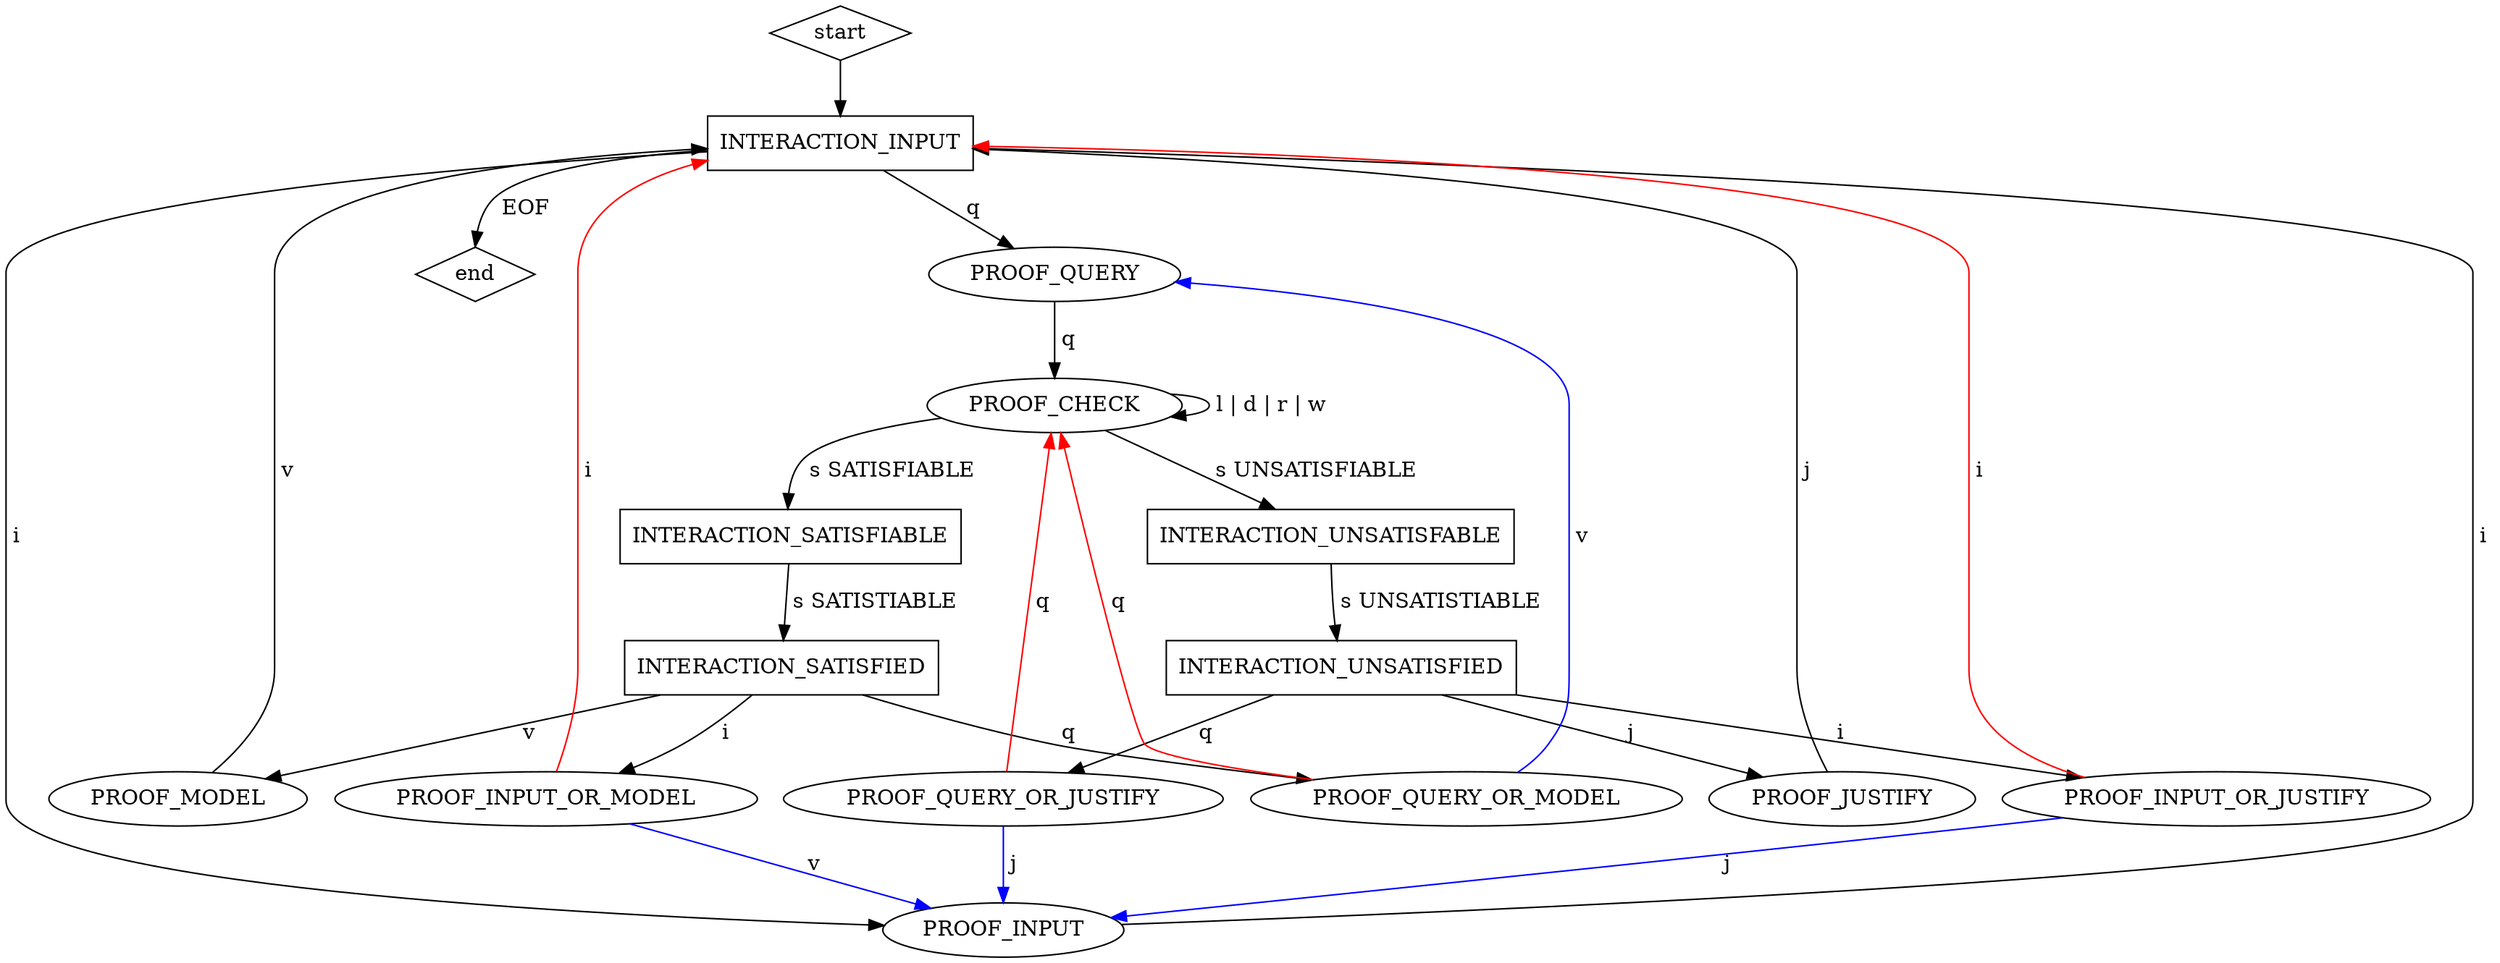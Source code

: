 digraph "idrup-check" {

  start [shape=diamond];
  start -> INTERACTION_INPUT;

  INTERACTION_INPUT [shape=box];
  INTERACTION_INPUT -> PROOF_INPUT [label=" i "];
  INTERACTION_INPUT -> PROOF_QUERY [label=" q "];
  INTERACTION_INPUT -> end [label=" EOF "];

  PROOF_INPUT -> INTERACTION_INPUT [label=" i "];

  PROOF_QUERY -> PROOF_CHECK [label=" q "];
  PROOF_CHECK -> PROOF_CHECK [label=" l | d | r | w "];
  PROOF_CHECK -> INTERACTION_SATISFIABLE [label=" s SATISFIABLE "];
  PROOF_CHECK -> INTERACTION_UNSATISFABLE [label=" s UNSATISFIABLE "];

  INTERACTION_UNSATISFABLE [shape="box"];
  INTERACTION_UNSATISFABLE -> INTERACTION_UNSATISFIED [label=" s UNSATISTIABLE "];

  INTERACTION_SATISFIABLE [shape="box"];
  INTERACTION_SATISFIABLE -> INTERACTION_SATISFIED [label=" s SATISTIABLE "];

  INTERACTION_SATISFIED [shape=box];
  INTERACTION_SATISFIED -> PROOF_MODEL [label=" v "];
  INTERACTION_SATISFIED -> PROOF_INPUT_OR_MODEL [label=" i "];
  INTERACTION_SATISFIED -> PROOF_QUERY_OR_MODEL [label=" q "];

  INTERACTION_UNSATISFIED [shape=box];
  INTERACTION_UNSATISFIED -> PROOF_JUSTIFY [label=" j "];
  INTERACTION_UNSATISFIED -> PROOF_INPUT_OR_JUSTIFY [label=" i "];
  INTERACTION_UNSATISFIED -> PROOF_QUERY_OR_JUSTIFY [label=" q "];

  PROOF_MODEL -> INTERACTION_INPUT [label=" v"];
  PROOF_JUSTIFY -> INTERACTION_INPUT [label=" j "];

  PROOF_INPUT_OR_MODEL -> INTERACTION_INPUT [label=" i ",color=red];
  PROOF_INPUT_OR_MODEL -> PROOF_INPUT [label=" v ", color=blue];

  PROOF_QUERY_OR_MODEL -> PROOF_QUERY [label=" v ",color=blue];
  PROOF_QUERY_OR_MODEL -> PROOF_CHECK [label=" q ",color=red];

  PROOF_QUERY_OR_JUSTIFY -> PROOF_INPUT [label=" j ",color=blue];
  PROOF_QUERY_OR_JUSTIFY -> PROOF_CHECK [label=" q ",color=red];

  PROOF_INPUT_OR_JUSTIFY -> PROOF_INPUT [label=" j ",color=blue];
  PROOF_INPUT_OR_JUSTIFY -> INTERACTION_INPUT [label=" i ",color=red];

  end [shape=diamond];
}
